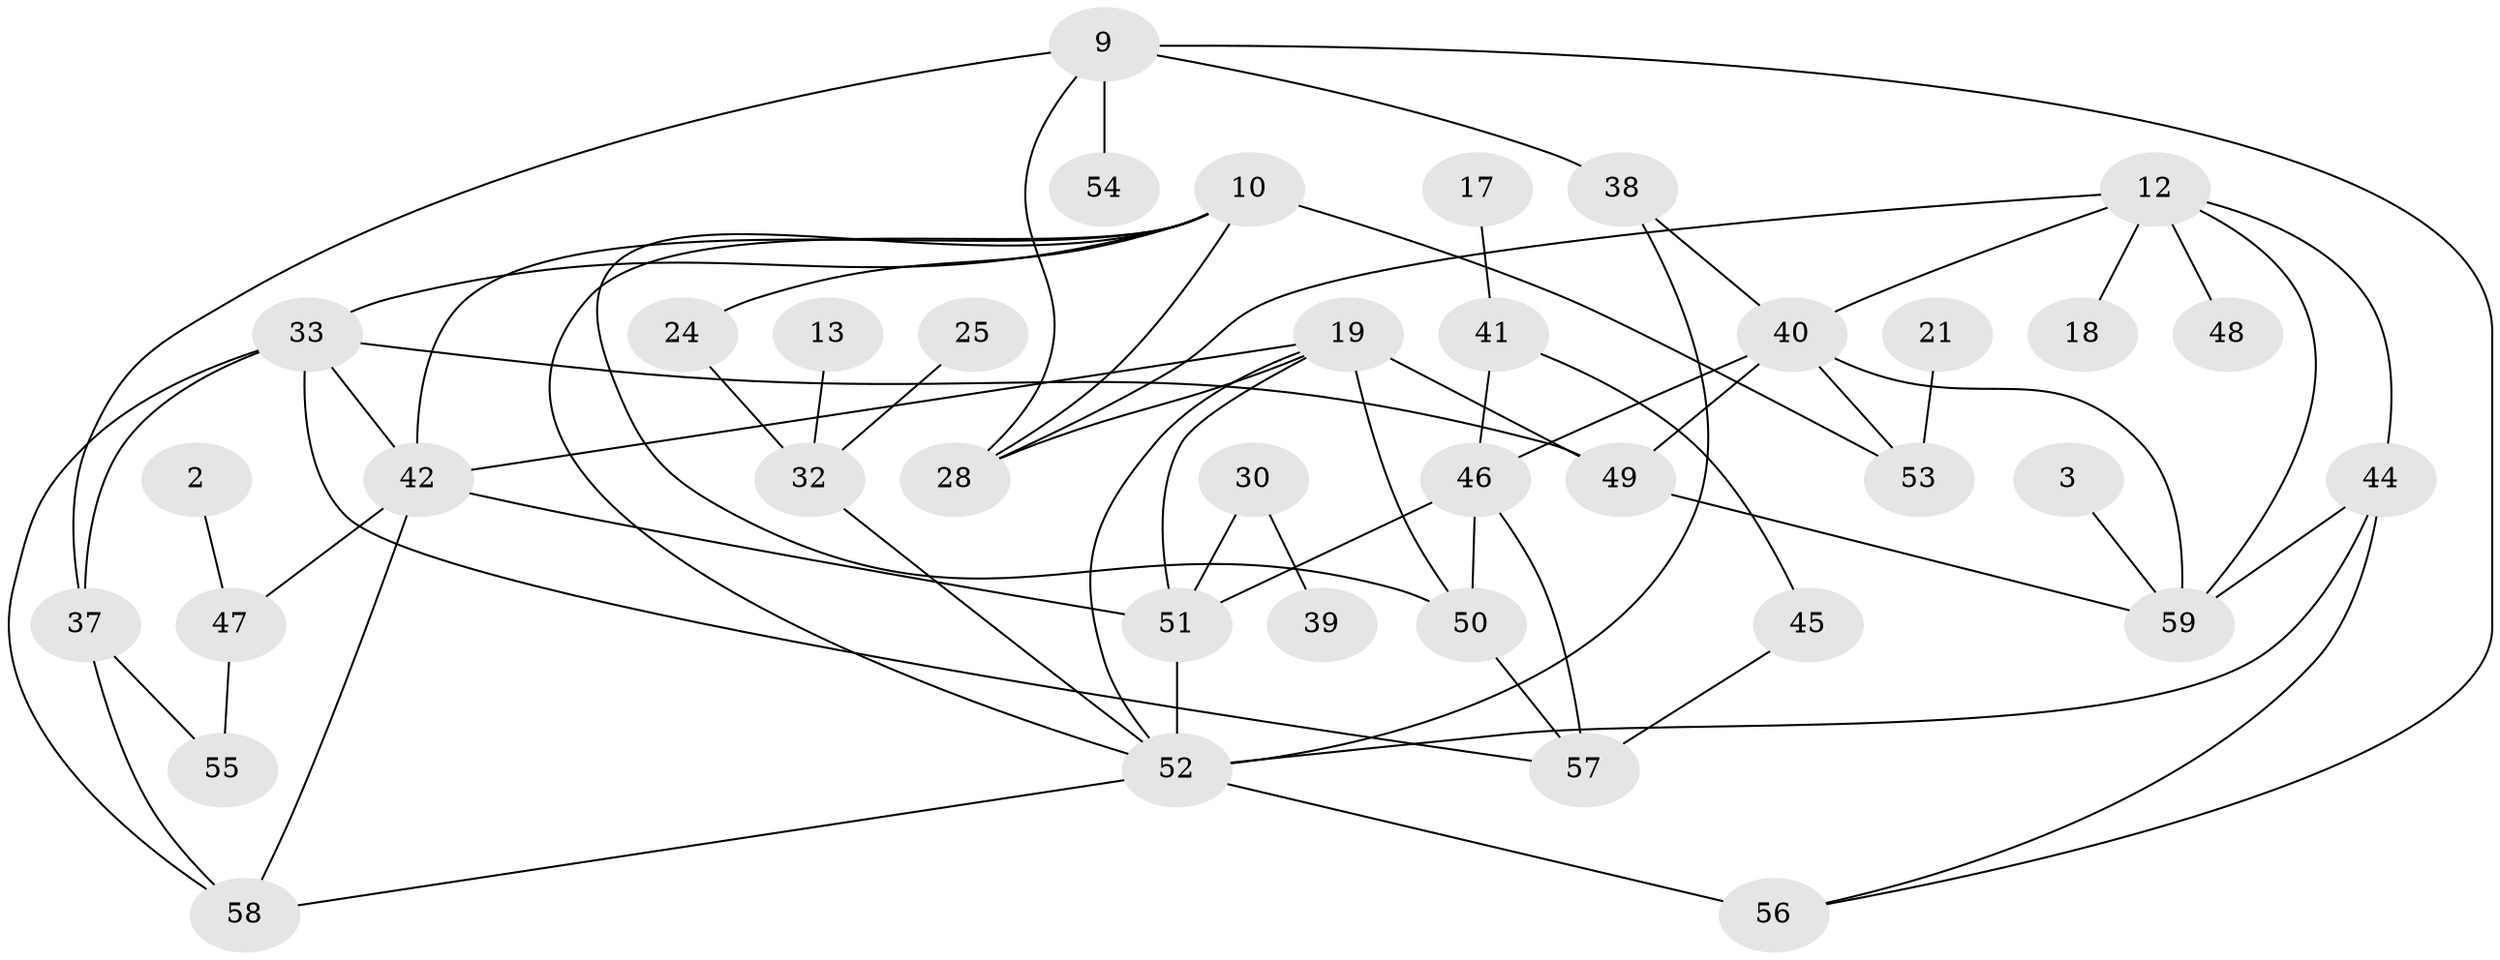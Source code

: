 // original degree distribution, {1: 0.21830985915492956, 0: 0.14084507042253522, 2: 0.2535211267605634, 3: 0.22535211267605634, 7: 0.007042253521126761, 4: 0.1056338028169014, 5: 0.04225352112676056, 6: 0.007042253521126761}
// Generated by graph-tools (version 1.1) at 2025/35/03/04/25 23:35:55]
// undirected, 38 vertices, 65 edges
graph export_dot {
  node [color=gray90,style=filled];
  2;
  3;
  9;
  10;
  12;
  13;
  17;
  18;
  19;
  21;
  24;
  25;
  28;
  30;
  32;
  33;
  37;
  38;
  39;
  40;
  41;
  42;
  44;
  45;
  46;
  47;
  48;
  49;
  50;
  51;
  52;
  53;
  54;
  55;
  56;
  57;
  58;
  59;
  2 -- 47 [weight=1.0];
  3 -- 59 [weight=1.0];
  9 -- 28 [weight=1.0];
  9 -- 37 [weight=1.0];
  9 -- 38 [weight=1.0];
  9 -- 54 [weight=1.0];
  9 -- 56 [weight=1.0];
  10 -- 24 [weight=1.0];
  10 -- 28 [weight=1.0];
  10 -- 33 [weight=1.0];
  10 -- 42 [weight=1.0];
  10 -- 50 [weight=1.0];
  10 -- 52 [weight=1.0];
  10 -- 53 [weight=1.0];
  12 -- 18 [weight=1.0];
  12 -- 28 [weight=1.0];
  12 -- 40 [weight=1.0];
  12 -- 44 [weight=1.0];
  12 -- 48 [weight=1.0];
  12 -- 59 [weight=1.0];
  13 -- 32 [weight=1.0];
  17 -- 41 [weight=1.0];
  19 -- 28 [weight=1.0];
  19 -- 42 [weight=1.0];
  19 -- 49 [weight=1.0];
  19 -- 50 [weight=1.0];
  19 -- 51 [weight=1.0];
  19 -- 52 [weight=1.0];
  21 -- 53 [weight=1.0];
  24 -- 32 [weight=1.0];
  25 -- 32 [weight=1.0];
  30 -- 39 [weight=1.0];
  30 -- 51 [weight=1.0];
  32 -- 52 [weight=1.0];
  33 -- 37 [weight=1.0];
  33 -- 42 [weight=1.0];
  33 -- 49 [weight=1.0];
  33 -- 57 [weight=1.0];
  33 -- 58 [weight=1.0];
  37 -- 55 [weight=1.0];
  37 -- 58 [weight=1.0];
  38 -- 40 [weight=1.0];
  38 -- 52 [weight=1.0];
  40 -- 46 [weight=1.0];
  40 -- 49 [weight=1.0];
  40 -- 53 [weight=1.0];
  40 -- 59 [weight=1.0];
  41 -- 45 [weight=1.0];
  41 -- 46 [weight=1.0];
  42 -- 47 [weight=1.0];
  42 -- 51 [weight=1.0];
  42 -- 58 [weight=1.0];
  44 -- 52 [weight=1.0];
  44 -- 56 [weight=1.0];
  44 -- 59 [weight=1.0];
  45 -- 57 [weight=1.0];
  46 -- 50 [weight=1.0];
  46 -- 51 [weight=1.0];
  46 -- 57 [weight=1.0];
  47 -- 55 [weight=1.0];
  49 -- 59 [weight=1.0];
  50 -- 57 [weight=1.0];
  51 -- 52 [weight=1.0];
  52 -- 56 [weight=2.0];
  52 -- 58 [weight=1.0];
}
